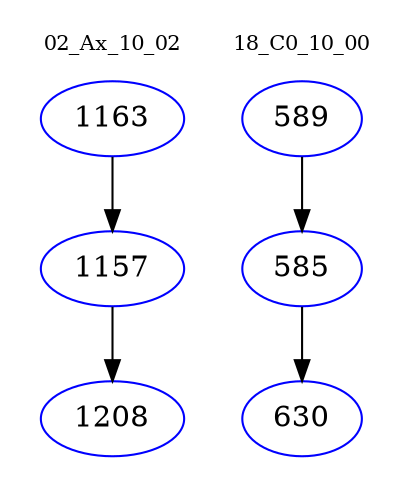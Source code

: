 digraph{
subgraph cluster_0 {
color = white
label = "02_Ax_10_02";
fontsize=10;
T0_1163 [label="1163", color="blue"]
T0_1163 -> T0_1157 [color="black"]
T0_1157 [label="1157", color="blue"]
T0_1157 -> T0_1208 [color="black"]
T0_1208 [label="1208", color="blue"]
}
subgraph cluster_1 {
color = white
label = "18_C0_10_00";
fontsize=10;
T1_589 [label="589", color="blue"]
T1_589 -> T1_585 [color="black"]
T1_585 [label="585", color="blue"]
T1_585 -> T1_630 [color="black"]
T1_630 [label="630", color="blue"]
}
}
